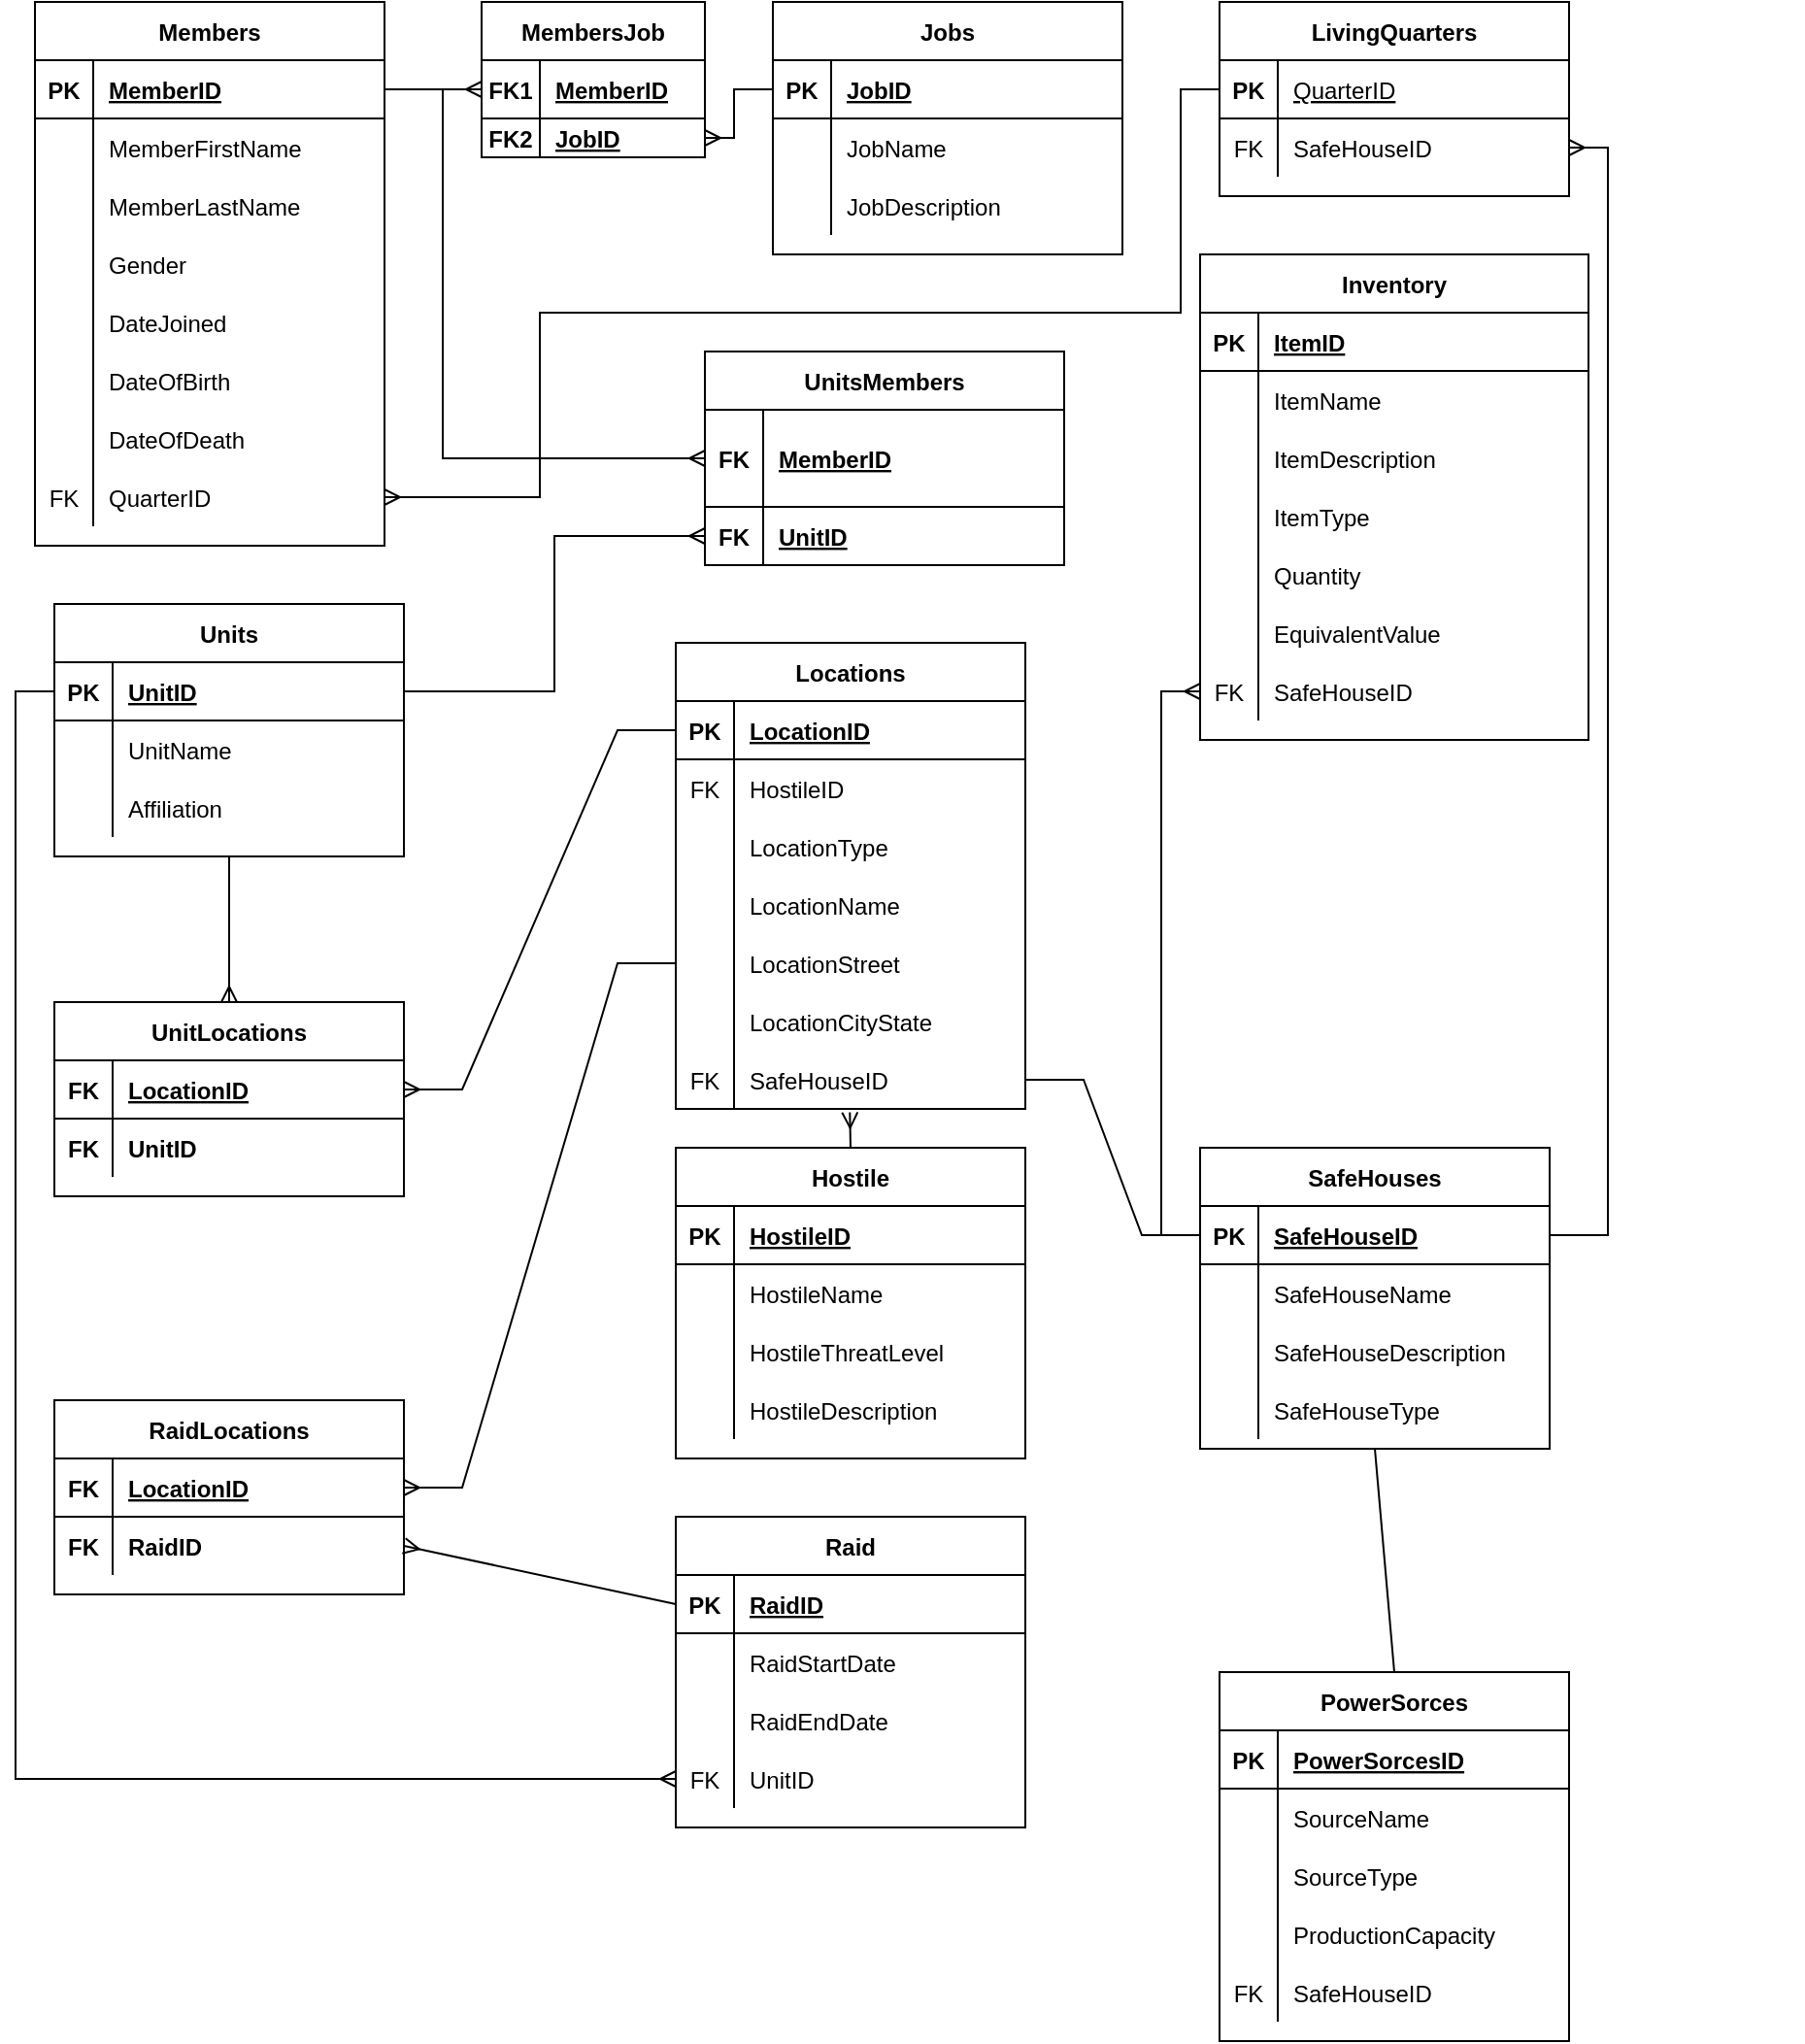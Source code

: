<mxfile version="16.0.0" type="device"><diagram id="sGzeN9eq1iAqkdP0Y8tc" name="Page-1"><mxGraphModel dx="1209" dy="716" grid="1" gridSize="10" guides="1" tooltips="1" connect="1" arrows="1" fold="1" page="1" pageScale="1" pageWidth="850" pageHeight="1100" math="0" shadow="0"><root><mxCell id="0"/><mxCell id="1" parent="0"/><mxCell id="gWBonMHqzaID2I5CXt48-1" value="Members" style="shape=table;startSize=30;container=1;collapsible=1;childLayout=tableLayout;fixedRows=1;rowLines=0;fontStyle=1;align=center;resizeLast=1;" parent="1" vertex="1"><mxGeometry x="20" y="20" width="180" height="280" as="geometry"/></mxCell><mxCell id="gWBonMHqzaID2I5CXt48-2" value="" style="shape=partialRectangle;collapsible=0;dropTarget=0;pointerEvents=0;fillColor=none;top=0;left=0;bottom=1;right=0;points=[[0,0.5],[1,0.5]];portConstraint=eastwest;" parent="gWBonMHqzaID2I5CXt48-1" vertex="1"><mxGeometry y="30" width="180" height="30" as="geometry"/></mxCell><mxCell id="gWBonMHqzaID2I5CXt48-3" value="PK" style="shape=partialRectangle;connectable=0;fillColor=none;top=0;left=0;bottom=0;right=0;fontStyle=1;overflow=hidden;" parent="gWBonMHqzaID2I5CXt48-2" vertex="1"><mxGeometry width="30" height="30" as="geometry"><mxRectangle width="30" height="30" as="alternateBounds"/></mxGeometry></mxCell><mxCell id="gWBonMHqzaID2I5CXt48-4" value="MemberID" style="shape=partialRectangle;connectable=0;fillColor=none;top=0;left=0;bottom=0;right=0;align=left;spacingLeft=6;fontStyle=5;overflow=hidden;" parent="gWBonMHqzaID2I5CXt48-2" vertex="1"><mxGeometry x="30" width="150" height="30" as="geometry"><mxRectangle width="150" height="30" as="alternateBounds"/></mxGeometry></mxCell><mxCell id="gWBonMHqzaID2I5CXt48-5" value="" style="shape=partialRectangle;collapsible=0;dropTarget=0;pointerEvents=0;fillColor=none;top=0;left=0;bottom=0;right=0;points=[[0,0.5],[1,0.5]];portConstraint=eastwest;" parent="gWBonMHqzaID2I5CXt48-1" vertex="1"><mxGeometry y="60" width="180" height="30" as="geometry"/></mxCell><mxCell id="gWBonMHqzaID2I5CXt48-6" value="" style="shape=partialRectangle;connectable=0;fillColor=none;top=0;left=0;bottom=0;right=0;editable=1;overflow=hidden;" parent="gWBonMHqzaID2I5CXt48-5" vertex="1"><mxGeometry width="30" height="30" as="geometry"><mxRectangle width="30" height="30" as="alternateBounds"/></mxGeometry></mxCell><mxCell id="gWBonMHqzaID2I5CXt48-7" value="MemberFirstName" style="shape=partialRectangle;connectable=0;fillColor=none;top=0;left=0;bottom=0;right=0;align=left;spacingLeft=6;overflow=hidden;" parent="gWBonMHqzaID2I5CXt48-5" vertex="1"><mxGeometry x="30" width="150" height="30" as="geometry"><mxRectangle width="150" height="30" as="alternateBounds"/></mxGeometry></mxCell><mxCell id="gWBonMHqzaID2I5CXt48-8" value="" style="shape=partialRectangle;collapsible=0;dropTarget=0;pointerEvents=0;fillColor=none;top=0;left=0;bottom=0;right=0;points=[[0,0.5],[1,0.5]];portConstraint=eastwest;" parent="gWBonMHqzaID2I5CXt48-1" vertex="1"><mxGeometry y="90" width="180" height="30" as="geometry"/></mxCell><mxCell id="gWBonMHqzaID2I5CXt48-9" value="" style="shape=partialRectangle;connectable=0;fillColor=none;top=0;left=0;bottom=0;right=0;editable=1;overflow=hidden;" parent="gWBonMHqzaID2I5CXt48-8" vertex="1"><mxGeometry width="30" height="30" as="geometry"><mxRectangle width="30" height="30" as="alternateBounds"/></mxGeometry></mxCell><mxCell id="gWBonMHqzaID2I5CXt48-10" value="MemberLastName" style="shape=partialRectangle;connectable=0;fillColor=none;top=0;left=0;bottom=0;right=0;align=left;spacingLeft=6;overflow=hidden;" parent="gWBonMHqzaID2I5CXt48-8" vertex="1"><mxGeometry x="30" width="150" height="30" as="geometry"><mxRectangle width="150" height="30" as="alternateBounds"/></mxGeometry></mxCell><mxCell id="gWBonMHqzaID2I5CXt48-11" value="" style="shape=partialRectangle;collapsible=0;dropTarget=0;pointerEvents=0;fillColor=none;top=0;left=0;bottom=0;right=0;points=[[0,0.5],[1,0.5]];portConstraint=eastwest;" parent="gWBonMHqzaID2I5CXt48-1" vertex="1"><mxGeometry y="120" width="180" height="30" as="geometry"/></mxCell><mxCell id="gWBonMHqzaID2I5CXt48-12" value="" style="shape=partialRectangle;connectable=0;fillColor=none;top=0;left=0;bottom=0;right=0;editable=1;overflow=hidden;" parent="gWBonMHqzaID2I5CXt48-11" vertex="1"><mxGeometry width="30" height="30" as="geometry"><mxRectangle width="30" height="30" as="alternateBounds"/></mxGeometry></mxCell><mxCell id="gWBonMHqzaID2I5CXt48-13" value="Gender" style="shape=partialRectangle;connectable=0;fillColor=none;top=0;left=0;bottom=0;right=0;align=left;spacingLeft=6;overflow=hidden;" parent="gWBonMHqzaID2I5CXt48-11" vertex="1"><mxGeometry x="30" width="150" height="30" as="geometry"><mxRectangle width="150" height="30" as="alternateBounds"/></mxGeometry></mxCell><mxCell id="CGRuyr7pEytKTQR2_WyI-4" value="" style="shape=partialRectangle;collapsible=0;dropTarget=0;pointerEvents=0;fillColor=none;top=0;left=0;bottom=0;right=0;points=[[0,0.5],[1,0.5]];portConstraint=eastwest;" parent="gWBonMHqzaID2I5CXt48-1" vertex="1"><mxGeometry y="150" width="180" height="30" as="geometry"/></mxCell><mxCell id="CGRuyr7pEytKTQR2_WyI-5" value="" style="shape=partialRectangle;connectable=0;fillColor=none;top=0;left=0;bottom=0;right=0;editable=1;overflow=hidden;" parent="CGRuyr7pEytKTQR2_WyI-4" vertex="1"><mxGeometry width="30" height="30" as="geometry"><mxRectangle width="30" height="30" as="alternateBounds"/></mxGeometry></mxCell><mxCell id="CGRuyr7pEytKTQR2_WyI-6" value="DateJoined" style="shape=partialRectangle;connectable=0;fillColor=none;top=0;left=0;bottom=0;right=0;align=left;spacingLeft=6;overflow=hidden;" parent="CGRuyr7pEytKTQR2_WyI-4" vertex="1"><mxGeometry x="30" width="150" height="30" as="geometry"><mxRectangle width="150" height="30" as="alternateBounds"/></mxGeometry></mxCell><mxCell id="CGRuyr7pEytKTQR2_WyI-7" value="" style="shape=partialRectangle;collapsible=0;dropTarget=0;pointerEvents=0;fillColor=none;top=0;left=0;bottom=0;right=0;points=[[0,0.5],[1,0.5]];portConstraint=eastwest;" parent="gWBonMHqzaID2I5CXt48-1" vertex="1"><mxGeometry y="180" width="180" height="30" as="geometry"/></mxCell><mxCell id="CGRuyr7pEytKTQR2_WyI-8" value="" style="shape=partialRectangle;connectable=0;fillColor=none;top=0;left=0;bottom=0;right=0;editable=1;overflow=hidden;" parent="CGRuyr7pEytKTQR2_WyI-7" vertex="1"><mxGeometry width="30" height="30" as="geometry"><mxRectangle width="30" height="30" as="alternateBounds"/></mxGeometry></mxCell><mxCell id="CGRuyr7pEytKTQR2_WyI-9" value="DateOfBirth" style="shape=partialRectangle;connectable=0;fillColor=none;top=0;left=0;bottom=0;right=0;align=left;spacingLeft=6;overflow=hidden;" parent="CGRuyr7pEytKTQR2_WyI-7" vertex="1"><mxGeometry x="30" width="150" height="30" as="geometry"><mxRectangle width="150" height="30" as="alternateBounds"/></mxGeometry></mxCell><mxCell id="CGRuyr7pEytKTQR2_WyI-10" value="" style="shape=partialRectangle;collapsible=0;dropTarget=0;pointerEvents=0;fillColor=none;top=0;left=0;bottom=0;right=0;points=[[0,0.5],[1,0.5]];portConstraint=eastwest;" parent="gWBonMHqzaID2I5CXt48-1" vertex="1"><mxGeometry y="210" width="180" height="30" as="geometry"/></mxCell><mxCell id="CGRuyr7pEytKTQR2_WyI-11" value="" style="shape=partialRectangle;connectable=0;fillColor=none;top=0;left=0;bottom=0;right=0;editable=1;overflow=hidden;" parent="CGRuyr7pEytKTQR2_WyI-10" vertex="1"><mxGeometry width="30" height="30" as="geometry"><mxRectangle width="30" height="30" as="alternateBounds"/></mxGeometry></mxCell><mxCell id="CGRuyr7pEytKTQR2_WyI-12" value="DateOfDeath" style="shape=partialRectangle;connectable=0;fillColor=none;top=0;left=0;bottom=0;right=0;align=left;spacingLeft=6;overflow=hidden;" parent="CGRuyr7pEytKTQR2_WyI-10" vertex="1"><mxGeometry x="30" width="150" height="30" as="geometry"><mxRectangle width="150" height="30" as="alternateBounds"/></mxGeometry></mxCell><mxCell id="gWBonMHqzaID2I5CXt48-14" value="" style="shape=partialRectangle;collapsible=0;dropTarget=0;pointerEvents=0;fillColor=none;top=0;left=0;bottom=0;right=0;points=[[0,0.5],[1,0.5]];portConstraint=eastwest;" parent="gWBonMHqzaID2I5CXt48-1" vertex="1"><mxGeometry y="240" width="180" height="30" as="geometry"/></mxCell><mxCell id="gWBonMHqzaID2I5CXt48-15" value="FK" style="shape=partialRectangle;connectable=0;fillColor=none;top=0;left=0;bottom=0;right=0;editable=1;overflow=hidden;" parent="gWBonMHqzaID2I5CXt48-14" vertex="1"><mxGeometry width="30" height="30" as="geometry"><mxRectangle width="30" height="30" as="alternateBounds"/></mxGeometry></mxCell><mxCell id="gWBonMHqzaID2I5CXt48-16" value="QuarterID" style="shape=partialRectangle;connectable=0;fillColor=none;top=0;left=0;bottom=0;right=0;align=left;spacingLeft=6;overflow=hidden;" parent="gWBonMHqzaID2I5CXt48-14" vertex="1"><mxGeometry x="30" width="150" height="30" as="geometry"><mxRectangle width="150" height="30" as="alternateBounds"/></mxGeometry></mxCell><mxCell id="gWBonMHqzaID2I5CXt48-17" value="Locations" style="shape=table;startSize=30;container=1;collapsible=1;childLayout=tableLayout;fixedRows=1;rowLines=0;fontStyle=1;align=center;resizeLast=1;" parent="1" vertex="1"><mxGeometry x="350" y="350" width="180" height="240" as="geometry"/></mxCell><mxCell id="gWBonMHqzaID2I5CXt48-18" value="" style="shape=partialRectangle;collapsible=0;dropTarget=0;pointerEvents=0;fillColor=none;top=0;left=0;bottom=1;right=0;points=[[0,0.5],[1,0.5]];portConstraint=eastwest;" parent="gWBonMHqzaID2I5CXt48-17" vertex="1"><mxGeometry y="30" width="180" height="30" as="geometry"/></mxCell><mxCell id="gWBonMHqzaID2I5CXt48-19" value="PK" style="shape=partialRectangle;connectable=0;fillColor=none;top=0;left=0;bottom=0;right=0;fontStyle=1;overflow=hidden;" parent="gWBonMHqzaID2I5CXt48-18" vertex="1"><mxGeometry width="30" height="30" as="geometry"><mxRectangle width="30" height="30" as="alternateBounds"/></mxGeometry></mxCell><mxCell id="gWBonMHqzaID2I5CXt48-20" value="LocationID" style="shape=partialRectangle;connectable=0;fillColor=none;top=0;left=0;bottom=0;right=0;align=left;spacingLeft=6;fontStyle=5;overflow=hidden;" parent="gWBonMHqzaID2I5CXt48-18" vertex="1"><mxGeometry x="30" width="150" height="30" as="geometry"><mxRectangle width="150" height="30" as="alternateBounds"/></mxGeometry></mxCell><mxCell id="gWBonMHqzaID2I5CXt48-24" value="" style="shape=partialRectangle;collapsible=0;dropTarget=0;pointerEvents=0;fillColor=none;top=0;left=0;bottom=0;right=0;points=[[0,0.5],[1,0.5]];portConstraint=eastwest;" parent="gWBonMHqzaID2I5CXt48-17" vertex="1"><mxGeometry y="60" width="180" height="30" as="geometry"/></mxCell><mxCell id="gWBonMHqzaID2I5CXt48-25" value="FK" style="shape=partialRectangle;connectable=0;fillColor=none;top=0;left=0;bottom=0;right=0;editable=1;overflow=hidden;" parent="gWBonMHqzaID2I5CXt48-24" vertex="1"><mxGeometry width="30" height="30" as="geometry"><mxRectangle width="30" height="30" as="alternateBounds"/></mxGeometry></mxCell><mxCell id="gWBonMHqzaID2I5CXt48-26" value="HostileID" style="shape=partialRectangle;connectable=0;fillColor=none;top=0;left=0;bottom=0;right=0;align=left;spacingLeft=6;overflow=hidden;" parent="gWBonMHqzaID2I5CXt48-24" vertex="1"><mxGeometry x="30" width="150" height="30" as="geometry"><mxRectangle width="150" height="30" as="alternateBounds"/></mxGeometry></mxCell><mxCell id="XbTgUw8sJGsTsnUneW3o-26" value="" style="shape=partialRectangle;collapsible=0;dropTarget=0;pointerEvents=0;fillColor=none;top=0;left=0;bottom=0;right=0;points=[[0,0.5],[1,0.5]];portConstraint=eastwest;" parent="gWBonMHqzaID2I5CXt48-17" vertex="1"><mxGeometry y="90" width="180" height="30" as="geometry"/></mxCell><mxCell id="XbTgUw8sJGsTsnUneW3o-27" value="" style="shape=partialRectangle;connectable=0;fillColor=none;top=0;left=0;bottom=0;right=0;editable=1;overflow=hidden;" parent="XbTgUw8sJGsTsnUneW3o-26" vertex="1"><mxGeometry width="30" height="30" as="geometry"><mxRectangle width="30" height="30" as="alternateBounds"/></mxGeometry></mxCell><mxCell id="XbTgUw8sJGsTsnUneW3o-28" value="LocationType" style="shape=partialRectangle;connectable=0;fillColor=none;top=0;left=0;bottom=0;right=0;align=left;spacingLeft=6;overflow=hidden;" parent="XbTgUw8sJGsTsnUneW3o-26" vertex="1"><mxGeometry x="30" width="150" height="30" as="geometry"><mxRectangle width="150" height="30" as="alternateBounds"/></mxGeometry></mxCell><mxCell id="YLpNmZshUjB6T5K7webT-32" value="" style="shape=partialRectangle;collapsible=0;dropTarget=0;pointerEvents=0;fillColor=none;top=0;left=0;bottom=0;right=0;points=[[0,0.5],[1,0.5]];portConstraint=eastwest;" parent="gWBonMHqzaID2I5CXt48-17" vertex="1"><mxGeometry y="120" width="180" height="30" as="geometry"/></mxCell><mxCell id="YLpNmZshUjB6T5K7webT-33" value="" style="shape=partialRectangle;connectable=0;fillColor=none;top=0;left=0;bottom=0;right=0;editable=1;overflow=hidden;" parent="YLpNmZshUjB6T5K7webT-32" vertex="1"><mxGeometry width="30" height="30" as="geometry"><mxRectangle width="30" height="30" as="alternateBounds"/></mxGeometry></mxCell><mxCell id="YLpNmZshUjB6T5K7webT-34" value="LocationName" style="shape=partialRectangle;connectable=0;fillColor=none;top=0;left=0;bottom=0;right=0;align=left;spacingLeft=6;overflow=hidden;" parent="YLpNmZshUjB6T5K7webT-32" vertex="1"><mxGeometry x="30" width="150" height="30" as="geometry"><mxRectangle width="150" height="30" as="alternateBounds"/></mxGeometry></mxCell><mxCell id="YLpNmZshUjB6T5K7webT-35" value="" style="shape=partialRectangle;collapsible=0;dropTarget=0;pointerEvents=0;fillColor=none;top=0;left=0;bottom=0;right=0;points=[[0,0.5],[1,0.5]];portConstraint=eastwest;" parent="gWBonMHqzaID2I5CXt48-17" vertex="1"><mxGeometry y="150" width="180" height="30" as="geometry"/></mxCell><mxCell id="YLpNmZshUjB6T5K7webT-36" value="" style="shape=partialRectangle;connectable=0;fillColor=none;top=0;left=0;bottom=0;right=0;editable=1;overflow=hidden;" parent="YLpNmZshUjB6T5K7webT-35" vertex="1"><mxGeometry width="30" height="30" as="geometry"><mxRectangle width="30" height="30" as="alternateBounds"/></mxGeometry></mxCell><mxCell id="YLpNmZshUjB6T5K7webT-37" value="LocationStreet" style="shape=partialRectangle;connectable=0;fillColor=none;top=0;left=0;bottom=0;right=0;align=left;spacingLeft=6;overflow=hidden;" parent="YLpNmZshUjB6T5K7webT-35" vertex="1"><mxGeometry x="30" width="150" height="30" as="geometry"><mxRectangle width="150" height="30" as="alternateBounds"/></mxGeometry></mxCell><mxCell id="ACr1kvV9-Q5KGM7RApQM-3" value="" style="shape=partialRectangle;collapsible=0;dropTarget=0;pointerEvents=0;fillColor=none;top=0;left=0;bottom=0;right=0;points=[[0,0.5],[1,0.5]];portConstraint=eastwest;" vertex="1" parent="gWBonMHqzaID2I5CXt48-17"><mxGeometry y="180" width="180" height="30" as="geometry"/></mxCell><mxCell id="ACr1kvV9-Q5KGM7RApQM-4" value="" style="shape=partialRectangle;connectable=0;fillColor=none;top=0;left=0;bottom=0;right=0;editable=1;overflow=hidden;" vertex="1" parent="ACr1kvV9-Q5KGM7RApQM-3"><mxGeometry width="30" height="30" as="geometry"><mxRectangle width="30" height="30" as="alternateBounds"/></mxGeometry></mxCell><mxCell id="ACr1kvV9-Q5KGM7RApQM-5" value="LocationCityState" style="shape=partialRectangle;connectable=0;fillColor=none;top=0;left=0;bottom=0;right=0;align=left;spacingLeft=6;overflow=hidden;" vertex="1" parent="ACr1kvV9-Q5KGM7RApQM-3"><mxGeometry x="30" width="150" height="30" as="geometry"><mxRectangle width="150" height="30" as="alternateBounds"/></mxGeometry></mxCell><mxCell id="Ro1CMoQlKPtJTHg7WYK8-26" value="" style="shape=partialRectangle;collapsible=0;dropTarget=0;pointerEvents=0;fillColor=none;top=0;left=0;bottom=0;right=0;points=[[0,0.5],[1,0.5]];portConstraint=eastwest;" parent="gWBonMHqzaID2I5CXt48-17" vertex="1"><mxGeometry y="210" width="180" height="30" as="geometry"/></mxCell><mxCell id="Ro1CMoQlKPtJTHg7WYK8-27" value="FK" style="shape=partialRectangle;connectable=0;fillColor=none;top=0;left=0;bottom=0;right=0;editable=1;overflow=hidden;" parent="Ro1CMoQlKPtJTHg7WYK8-26" vertex="1"><mxGeometry width="30" height="30" as="geometry"><mxRectangle width="30" height="30" as="alternateBounds"/></mxGeometry></mxCell><mxCell id="Ro1CMoQlKPtJTHg7WYK8-28" value="SafeHouseID" style="shape=partialRectangle;connectable=0;fillColor=none;top=0;left=0;bottom=0;right=0;align=left;spacingLeft=6;overflow=hidden;" parent="Ro1CMoQlKPtJTHg7WYK8-26" vertex="1"><mxGeometry x="30" width="150" height="30" as="geometry"><mxRectangle width="150" height="30" as="alternateBounds"/></mxGeometry></mxCell><mxCell id="gWBonMHqzaID2I5CXt48-30" value="Units" style="shape=table;startSize=30;container=1;collapsible=1;childLayout=tableLayout;fixedRows=1;rowLines=0;fontStyle=1;align=center;resizeLast=1;" parent="1" vertex="1"><mxGeometry x="30" y="330" width="180" height="130" as="geometry"/></mxCell><mxCell id="gWBonMHqzaID2I5CXt48-31" value="" style="shape=partialRectangle;collapsible=0;dropTarget=0;pointerEvents=0;fillColor=none;top=0;left=0;bottom=1;right=0;points=[[0,0.5],[1,0.5]];portConstraint=eastwest;" parent="gWBonMHqzaID2I5CXt48-30" vertex="1"><mxGeometry y="30" width="180" height="30" as="geometry"/></mxCell><mxCell id="gWBonMHqzaID2I5CXt48-32" value="PK" style="shape=partialRectangle;connectable=0;fillColor=none;top=0;left=0;bottom=0;right=0;fontStyle=1;overflow=hidden;" parent="gWBonMHqzaID2I5CXt48-31" vertex="1"><mxGeometry width="30" height="30" as="geometry"><mxRectangle width="30" height="30" as="alternateBounds"/></mxGeometry></mxCell><mxCell id="gWBonMHqzaID2I5CXt48-33" value="UnitID" style="shape=partialRectangle;connectable=0;fillColor=none;top=0;left=0;bottom=0;right=0;align=left;spacingLeft=6;fontStyle=5;overflow=hidden;" parent="gWBonMHqzaID2I5CXt48-31" vertex="1"><mxGeometry x="30" width="150" height="30" as="geometry"><mxRectangle width="150" height="30" as="alternateBounds"/></mxGeometry></mxCell><mxCell id="gWBonMHqzaID2I5CXt48-34" value="" style="shape=partialRectangle;collapsible=0;dropTarget=0;pointerEvents=0;fillColor=none;top=0;left=0;bottom=0;right=0;points=[[0,0.5],[1,0.5]];portConstraint=eastwest;" parent="gWBonMHqzaID2I5CXt48-30" vertex="1"><mxGeometry y="60" width="180" height="30" as="geometry"/></mxCell><mxCell id="gWBonMHqzaID2I5CXt48-35" value="" style="shape=partialRectangle;connectable=0;fillColor=none;top=0;left=0;bottom=0;right=0;editable=1;overflow=hidden;" parent="gWBonMHqzaID2I5CXt48-34" vertex="1"><mxGeometry width="30" height="30" as="geometry"><mxRectangle width="30" height="30" as="alternateBounds"/></mxGeometry></mxCell><mxCell id="gWBonMHqzaID2I5CXt48-36" value="UnitName" style="shape=partialRectangle;connectable=0;fillColor=none;top=0;left=0;bottom=0;right=0;align=left;spacingLeft=6;overflow=hidden;" parent="gWBonMHqzaID2I5CXt48-34" vertex="1"><mxGeometry x="30" width="150" height="30" as="geometry"><mxRectangle width="150" height="30" as="alternateBounds"/></mxGeometry></mxCell><mxCell id="Ro1CMoQlKPtJTHg7WYK8-30" value="" style="shape=partialRectangle;collapsible=0;dropTarget=0;pointerEvents=0;fillColor=none;top=0;left=0;bottom=0;right=0;points=[[0,0.5],[1,0.5]];portConstraint=eastwest;" parent="gWBonMHqzaID2I5CXt48-30" vertex="1"><mxGeometry y="90" width="180" height="30" as="geometry"/></mxCell><mxCell id="Ro1CMoQlKPtJTHg7WYK8-31" value="" style="shape=partialRectangle;connectable=0;fillColor=none;top=0;left=0;bottom=0;right=0;editable=1;overflow=hidden;" parent="Ro1CMoQlKPtJTHg7WYK8-30" vertex="1"><mxGeometry width="30" height="30" as="geometry"><mxRectangle width="30" height="30" as="alternateBounds"/></mxGeometry></mxCell><mxCell id="Ro1CMoQlKPtJTHg7WYK8-32" value="Affiliation" style="shape=partialRectangle;connectable=0;fillColor=none;top=0;left=0;bottom=0;right=0;align=left;spacingLeft=6;overflow=hidden;" parent="Ro1CMoQlKPtJTHg7WYK8-30" vertex="1"><mxGeometry x="30" width="150" height="30" as="geometry"><mxRectangle width="150" height="30" as="alternateBounds"/></mxGeometry></mxCell><mxCell id="gWBonMHqzaID2I5CXt48-43" value="Inventory" style="shape=table;startSize=30;container=1;collapsible=1;childLayout=tableLayout;fixedRows=1;rowLines=0;fontStyle=1;align=center;resizeLast=1;" parent="1" vertex="1"><mxGeometry x="620" y="150" width="200" height="250" as="geometry"/></mxCell><mxCell id="gWBonMHqzaID2I5CXt48-44" value="" style="shape=partialRectangle;collapsible=0;dropTarget=0;pointerEvents=0;fillColor=none;top=0;left=0;bottom=1;right=0;points=[[0,0.5],[1,0.5]];portConstraint=eastwest;" parent="gWBonMHqzaID2I5CXt48-43" vertex="1"><mxGeometry y="30" width="200" height="30" as="geometry"/></mxCell><mxCell id="gWBonMHqzaID2I5CXt48-45" value="PK" style="shape=partialRectangle;connectable=0;fillColor=none;top=0;left=0;bottom=0;right=0;fontStyle=1;overflow=hidden;" parent="gWBonMHqzaID2I5CXt48-44" vertex="1"><mxGeometry width="30" height="30" as="geometry"><mxRectangle width="30" height="30" as="alternateBounds"/></mxGeometry></mxCell><mxCell id="gWBonMHqzaID2I5CXt48-46" value="ItemID" style="shape=partialRectangle;connectable=0;fillColor=none;top=0;left=0;bottom=0;right=0;align=left;spacingLeft=6;fontStyle=5;overflow=hidden;" parent="gWBonMHqzaID2I5CXt48-44" vertex="1"><mxGeometry x="30" width="170" height="30" as="geometry"><mxRectangle width="170" height="30" as="alternateBounds"/></mxGeometry></mxCell><mxCell id="gWBonMHqzaID2I5CXt48-47" value="" style="shape=partialRectangle;collapsible=0;dropTarget=0;pointerEvents=0;fillColor=none;top=0;left=0;bottom=0;right=0;points=[[0,0.5],[1,0.5]];portConstraint=eastwest;" parent="gWBonMHqzaID2I5CXt48-43" vertex="1"><mxGeometry y="60" width="200" height="30" as="geometry"/></mxCell><mxCell id="gWBonMHqzaID2I5CXt48-48" value="" style="shape=partialRectangle;connectable=0;fillColor=none;top=0;left=0;bottom=0;right=0;editable=1;overflow=hidden;" parent="gWBonMHqzaID2I5CXt48-47" vertex="1"><mxGeometry width="30" height="30" as="geometry"><mxRectangle width="30" height="30" as="alternateBounds"/></mxGeometry></mxCell><mxCell id="gWBonMHqzaID2I5CXt48-49" value="ItemName" style="shape=partialRectangle;connectable=0;fillColor=none;top=0;left=0;bottom=0;right=0;align=left;spacingLeft=6;overflow=hidden;" parent="gWBonMHqzaID2I5CXt48-47" vertex="1"><mxGeometry x="30" width="170" height="30" as="geometry"><mxRectangle width="170" height="30" as="alternateBounds"/></mxGeometry></mxCell><mxCell id="Ro1CMoQlKPtJTHg7WYK8-20" value="" style="shape=partialRectangle;collapsible=0;dropTarget=0;pointerEvents=0;fillColor=none;top=0;left=0;bottom=0;right=0;points=[[0,0.5],[1,0.5]];portConstraint=eastwest;" parent="gWBonMHqzaID2I5CXt48-43" vertex="1"><mxGeometry y="90" width="200" height="30" as="geometry"/></mxCell><mxCell id="Ro1CMoQlKPtJTHg7WYK8-21" value="" style="shape=partialRectangle;connectable=0;fillColor=none;top=0;left=0;bottom=0;right=0;editable=1;overflow=hidden;" parent="Ro1CMoQlKPtJTHg7WYK8-20" vertex="1"><mxGeometry width="30" height="30" as="geometry"><mxRectangle width="30" height="30" as="alternateBounds"/></mxGeometry></mxCell><mxCell id="Ro1CMoQlKPtJTHg7WYK8-22" value="ItemDescription" style="shape=partialRectangle;connectable=0;fillColor=none;top=0;left=0;bottom=0;right=0;align=left;spacingLeft=6;overflow=hidden;" parent="Ro1CMoQlKPtJTHg7WYK8-20" vertex="1"><mxGeometry x="30" width="170" height="30" as="geometry"><mxRectangle width="170" height="30" as="alternateBounds"/></mxGeometry></mxCell><mxCell id="Ro1CMoQlKPtJTHg7WYK8-23" value="" style="shape=partialRectangle;collapsible=0;dropTarget=0;pointerEvents=0;fillColor=none;top=0;left=0;bottom=0;right=0;points=[[0,0.5],[1,0.5]];portConstraint=eastwest;" parent="gWBonMHqzaID2I5CXt48-43" vertex="1"><mxGeometry y="120" width="200" height="30" as="geometry"/></mxCell><mxCell id="Ro1CMoQlKPtJTHg7WYK8-24" value="" style="shape=partialRectangle;connectable=0;fillColor=none;top=0;left=0;bottom=0;right=0;editable=1;overflow=hidden;" parent="Ro1CMoQlKPtJTHg7WYK8-23" vertex="1"><mxGeometry width="30" height="30" as="geometry"><mxRectangle width="30" height="30" as="alternateBounds"/></mxGeometry></mxCell><mxCell id="Ro1CMoQlKPtJTHg7WYK8-25" value="ItemType" style="shape=partialRectangle;connectable=0;fillColor=none;top=0;left=0;bottom=0;right=0;align=left;spacingLeft=6;overflow=hidden;" parent="Ro1CMoQlKPtJTHg7WYK8-23" vertex="1"><mxGeometry x="30" width="170" height="30" as="geometry"><mxRectangle width="170" height="30" as="alternateBounds"/></mxGeometry></mxCell><mxCell id="gWBonMHqzaID2I5CXt48-50" value="" style="shape=partialRectangle;collapsible=0;dropTarget=0;pointerEvents=0;fillColor=none;top=0;left=0;bottom=0;right=0;points=[[0,0.5],[1,0.5]];portConstraint=eastwest;" parent="gWBonMHqzaID2I5CXt48-43" vertex="1"><mxGeometry y="150" width="200" height="30" as="geometry"/></mxCell><mxCell id="gWBonMHqzaID2I5CXt48-51" value="" style="shape=partialRectangle;connectable=0;fillColor=none;top=0;left=0;bottom=0;right=0;editable=1;overflow=hidden;" parent="gWBonMHqzaID2I5CXt48-50" vertex="1"><mxGeometry width="30" height="30" as="geometry"><mxRectangle width="30" height="30" as="alternateBounds"/></mxGeometry></mxCell><mxCell id="gWBonMHqzaID2I5CXt48-52" value="Quantity" style="shape=partialRectangle;connectable=0;fillColor=none;top=0;left=0;bottom=0;right=0;align=left;spacingLeft=6;overflow=hidden;" parent="gWBonMHqzaID2I5CXt48-50" vertex="1"><mxGeometry x="30" width="170" height="30" as="geometry"><mxRectangle width="170" height="30" as="alternateBounds"/></mxGeometry></mxCell><mxCell id="CGRuyr7pEytKTQR2_WyI-1" value="" style="shape=partialRectangle;collapsible=0;dropTarget=0;pointerEvents=0;fillColor=none;top=0;left=0;bottom=0;right=0;points=[[0,0.5],[1,0.5]];portConstraint=eastwest;" parent="gWBonMHqzaID2I5CXt48-43" vertex="1"><mxGeometry y="180" width="200" height="30" as="geometry"/></mxCell><mxCell id="CGRuyr7pEytKTQR2_WyI-2" value="" style="shape=partialRectangle;connectable=0;fillColor=none;top=0;left=0;bottom=0;right=0;editable=1;overflow=hidden;" parent="CGRuyr7pEytKTQR2_WyI-1" vertex="1"><mxGeometry width="30" height="30" as="geometry"><mxRectangle width="30" height="30" as="alternateBounds"/></mxGeometry></mxCell><mxCell id="CGRuyr7pEytKTQR2_WyI-3" value="EquivalentValue" style="shape=partialRectangle;connectable=0;fillColor=none;top=0;left=0;bottom=0;right=0;align=left;spacingLeft=6;overflow=hidden;" parent="CGRuyr7pEytKTQR2_WyI-1" vertex="1"><mxGeometry x="30" width="170" height="30" as="geometry"><mxRectangle width="170" height="30" as="alternateBounds"/></mxGeometry></mxCell><mxCell id="gWBonMHqzaID2I5CXt48-180" value="" style="shape=partialRectangle;collapsible=0;dropTarget=0;pointerEvents=0;fillColor=none;top=0;left=0;bottom=0;right=0;points=[[0,0.5],[1,0.5]];portConstraint=eastwest;" parent="gWBonMHqzaID2I5CXt48-43" vertex="1"><mxGeometry y="210" width="200" height="30" as="geometry"/></mxCell><mxCell id="gWBonMHqzaID2I5CXt48-181" value="FK" style="shape=partialRectangle;connectable=0;fillColor=none;top=0;left=0;bottom=0;right=0;editable=1;overflow=hidden;" parent="gWBonMHqzaID2I5CXt48-180" vertex="1"><mxGeometry width="30" height="30" as="geometry"><mxRectangle width="30" height="30" as="alternateBounds"/></mxGeometry></mxCell><mxCell id="gWBonMHqzaID2I5CXt48-182" value="SafeHouseID" style="shape=partialRectangle;connectable=0;fillColor=none;top=0;left=0;bottom=0;right=0;align=left;spacingLeft=6;overflow=hidden;" parent="gWBonMHqzaID2I5CXt48-180" vertex="1"><mxGeometry x="30" width="170" height="30" as="geometry"><mxRectangle width="170" height="30" as="alternateBounds"/></mxGeometry></mxCell><mxCell id="gWBonMHqzaID2I5CXt48-66" value="Hostile" style="shape=table;startSize=30;container=1;collapsible=1;childLayout=tableLayout;fixedRows=1;rowLines=0;fontStyle=1;align=center;resizeLast=1;" parent="1" vertex="1"><mxGeometry x="350" y="610" width="180" height="160" as="geometry"/></mxCell><mxCell id="gWBonMHqzaID2I5CXt48-67" value="" style="shape=partialRectangle;collapsible=0;dropTarget=0;pointerEvents=0;fillColor=none;top=0;left=0;bottom=1;right=0;points=[[0,0.5],[1,0.5]];portConstraint=eastwest;" parent="gWBonMHqzaID2I5CXt48-66" vertex="1"><mxGeometry y="30" width="180" height="30" as="geometry"/></mxCell><mxCell id="gWBonMHqzaID2I5CXt48-68" value="PK" style="shape=partialRectangle;connectable=0;fillColor=none;top=0;left=0;bottom=0;right=0;fontStyle=1;overflow=hidden;" parent="gWBonMHqzaID2I5CXt48-67" vertex="1"><mxGeometry width="30" height="30" as="geometry"><mxRectangle width="30" height="30" as="alternateBounds"/></mxGeometry></mxCell><mxCell id="gWBonMHqzaID2I5CXt48-69" value="HostileID" style="shape=partialRectangle;connectable=0;fillColor=none;top=0;left=0;bottom=0;right=0;align=left;spacingLeft=6;fontStyle=5;overflow=hidden;" parent="gWBonMHqzaID2I5CXt48-67" vertex="1"><mxGeometry x="30" width="150" height="30" as="geometry"><mxRectangle width="150" height="30" as="alternateBounds"/></mxGeometry></mxCell><mxCell id="gWBonMHqzaID2I5CXt48-70" value="" style="shape=partialRectangle;collapsible=0;dropTarget=0;pointerEvents=0;fillColor=none;top=0;left=0;bottom=0;right=0;points=[[0,0.5],[1,0.5]];portConstraint=eastwest;" parent="gWBonMHqzaID2I5CXt48-66" vertex="1"><mxGeometry y="60" width="180" height="30" as="geometry"/></mxCell><mxCell id="gWBonMHqzaID2I5CXt48-71" value="" style="shape=partialRectangle;connectable=0;fillColor=none;top=0;left=0;bottom=0;right=0;editable=1;overflow=hidden;" parent="gWBonMHqzaID2I5CXt48-70" vertex="1"><mxGeometry width="30" height="30" as="geometry"><mxRectangle width="30" height="30" as="alternateBounds"/></mxGeometry></mxCell><mxCell id="gWBonMHqzaID2I5CXt48-72" value="HostileName" style="shape=partialRectangle;connectable=0;fillColor=none;top=0;left=0;bottom=0;right=0;align=left;spacingLeft=6;overflow=hidden;" parent="gWBonMHqzaID2I5CXt48-70" vertex="1"><mxGeometry x="30" width="150" height="30" as="geometry"><mxRectangle width="150" height="30" as="alternateBounds"/></mxGeometry></mxCell><mxCell id="gWBonMHqzaID2I5CXt48-73" value="" style="shape=partialRectangle;collapsible=0;dropTarget=0;pointerEvents=0;fillColor=none;top=0;left=0;bottom=0;right=0;points=[[0,0.5],[1,0.5]];portConstraint=eastwest;" parent="gWBonMHqzaID2I5CXt48-66" vertex="1"><mxGeometry y="90" width="180" height="30" as="geometry"/></mxCell><mxCell id="gWBonMHqzaID2I5CXt48-74" value="" style="shape=partialRectangle;connectable=0;fillColor=none;top=0;left=0;bottom=0;right=0;editable=1;overflow=hidden;" parent="gWBonMHqzaID2I5CXt48-73" vertex="1"><mxGeometry width="30" height="30" as="geometry"><mxRectangle width="30" height="30" as="alternateBounds"/></mxGeometry></mxCell><mxCell id="gWBonMHqzaID2I5CXt48-75" value="HostileThreatLevel" style="shape=partialRectangle;connectable=0;fillColor=none;top=0;left=0;bottom=0;right=0;align=left;spacingLeft=6;overflow=hidden;" parent="gWBonMHqzaID2I5CXt48-73" vertex="1"><mxGeometry x="30" width="150" height="30" as="geometry"><mxRectangle width="150" height="30" as="alternateBounds"/></mxGeometry></mxCell><mxCell id="gWBonMHqzaID2I5CXt48-76" value="" style="shape=partialRectangle;collapsible=0;dropTarget=0;pointerEvents=0;fillColor=none;top=0;left=0;bottom=0;right=0;points=[[0,0.5],[1,0.5]];portConstraint=eastwest;" parent="gWBonMHqzaID2I5CXt48-66" vertex="1"><mxGeometry y="120" width="180" height="30" as="geometry"/></mxCell><mxCell id="gWBonMHqzaID2I5CXt48-77" value="" style="shape=partialRectangle;connectable=0;fillColor=none;top=0;left=0;bottom=0;right=0;editable=1;overflow=hidden;" parent="gWBonMHqzaID2I5CXt48-76" vertex="1"><mxGeometry width="30" height="30" as="geometry"><mxRectangle width="30" height="30" as="alternateBounds"/></mxGeometry></mxCell><mxCell id="gWBonMHqzaID2I5CXt48-78" value="HostileDescription" style="shape=partialRectangle;connectable=0;fillColor=none;top=0;left=0;bottom=0;right=0;align=left;spacingLeft=6;overflow=hidden;" parent="gWBonMHqzaID2I5CXt48-76" vertex="1"><mxGeometry x="30" width="150" height="30" as="geometry"><mxRectangle width="150" height="30" as="alternateBounds"/></mxGeometry></mxCell><mxCell id="gWBonMHqzaID2I5CXt48-79" value="SafeHouses" style="shape=table;startSize=30;container=1;collapsible=1;childLayout=tableLayout;fixedRows=1;rowLines=0;fontStyle=1;align=center;resizeLast=1;" parent="1" vertex="1"><mxGeometry x="620" y="610" width="180" height="155" as="geometry"/></mxCell><mxCell id="gWBonMHqzaID2I5CXt48-80" value="" style="shape=partialRectangle;collapsible=0;dropTarget=0;pointerEvents=0;fillColor=none;top=0;left=0;bottom=1;right=0;points=[[0,0.5],[1,0.5]];portConstraint=eastwest;" parent="gWBonMHqzaID2I5CXt48-79" vertex="1"><mxGeometry y="30" width="180" height="30" as="geometry"/></mxCell><mxCell id="gWBonMHqzaID2I5CXt48-81" value="PK" style="shape=partialRectangle;connectable=0;fillColor=none;top=0;left=0;bottom=0;right=0;fontStyle=1;overflow=hidden;" parent="gWBonMHqzaID2I5CXt48-80" vertex="1"><mxGeometry width="30" height="30" as="geometry"><mxRectangle width="30" height="30" as="alternateBounds"/></mxGeometry></mxCell><mxCell id="gWBonMHqzaID2I5CXt48-82" value="SafeHouseID" style="shape=partialRectangle;connectable=0;fillColor=none;top=0;left=0;bottom=0;right=0;align=left;spacingLeft=6;fontStyle=5;overflow=hidden;" parent="gWBonMHqzaID2I5CXt48-80" vertex="1"><mxGeometry x="30" width="150" height="30" as="geometry"><mxRectangle width="150" height="30" as="alternateBounds"/></mxGeometry></mxCell><mxCell id="gWBonMHqzaID2I5CXt48-83" value="" style="shape=partialRectangle;collapsible=0;dropTarget=0;pointerEvents=0;fillColor=none;top=0;left=0;bottom=0;right=0;points=[[0,0.5],[1,0.5]];portConstraint=eastwest;" parent="gWBonMHqzaID2I5CXt48-79" vertex="1"><mxGeometry y="60" width="180" height="30" as="geometry"/></mxCell><mxCell id="gWBonMHqzaID2I5CXt48-84" value="" style="shape=partialRectangle;connectable=0;fillColor=none;top=0;left=0;bottom=0;right=0;editable=1;overflow=hidden;" parent="gWBonMHqzaID2I5CXt48-83" vertex="1"><mxGeometry width="30" height="30" as="geometry"><mxRectangle width="30" height="30" as="alternateBounds"/></mxGeometry></mxCell><mxCell id="gWBonMHqzaID2I5CXt48-85" value="SafeHouseName" style="shape=partialRectangle;connectable=0;fillColor=none;top=0;left=0;bottom=0;right=0;align=left;spacingLeft=6;overflow=hidden;" parent="gWBonMHqzaID2I5CXt48-83" vertex="1"><mxGeometry x="30" width="150" height="30" as="geometry"><mxRectangle width="150" height="30" as="alternateBounds"/></mxGeometry></mxCell><mxCell id="Ro1CMoQlKPtJTHg7WYK8-17" value="" style="shape=partialRectangle;collapsible=0;dropTarget=0;pointerEvents=0;fillColor=none;top=0;left=0;bottom=0;right=0;points=[[0,0.5],[1,0.5]];portConstraint=eastwest;" parent="gWBonMHqzaID2I5CXt48-79" vertex="1"><mxGeometry y="90" width="180" height="30" as="geometry"/></mxCell><mxCell id="Ro1CMoQlKPtJTHg7WYK8-18" value="" style="shape=partialRectangle;connectable=0;fillColor=none;top=0;left=0;bottom=0;right=0;editable=1;overflow=hidden;" parent="Ro1CMoQlKPtJTHg7WYK8-17" vertex="1"><mxGeometry width="30" height="30" as="geometry"><mxRectangle width="30" height="30" as="alternateBounds"/></mxGeometry></mxCell><mxCell id="Ro1CMoQlKPtJTHg7WYK8-19" value="SafeHouseDescription" style="shape=partialRectangle;connectable=0;fillColor=none;top=0;left=0;bottom=0;right=0;align=left;spacingLeft=6;overflow=hidden;" parent="Ro1CMoQlKPtJTHg7WYK8-17" vertex="1"><mxGeometry x="30" width="150" height="30" as="geometry"><mxRectangle width="150" height="30" as="alternateBounds"/></mxGeometry></mxCell><mxCell id="YLpNmZshUjB6T5K7webT-40" value="" style="shape=partialRectangle;collapsible=0;dropTarget=0;pointerEvents=0;fillColor=none;top=0;left=0;bottom=0;right=0;points=[[0,0.5],[1,0.5]];portConstraint=eastwest;" parent="gWBonMHqzaID2I5CXt48-79" vertex="1"><mxGeometry y="120" width="180" height="30" as="geometry"/></mxCell><mxCell id="YLpNmZshUjB6T5K7webT-41" value="" style="shape=partialRectangle;connectable=0;fillColor=none;top=0;left=0;bottom=0;right=0;editable=1;overflow=hidden;" parent="YLpNmZshUjB6T5K7webT-40" vertex="1"><mxGeometry width="30" height="30" as="geometry"><mxRectangle width="30" height="30" as="alternateBounds"/></mxGeometry></mxCell><mxCell id="YLpNmZshUjB6T5K7webT-42" value="SafeHouseType" style="shape=partialRectangle;connectable=0;fillColor=none;top=0;left=0;bottom=0;right=0;align=left;spacingLeft=6;overflow=hidden;" parent="YLpNmZshUjB6T5K7webT-40" vertex="1"><mxGeometry x="30" width="150" height="30" as="geometry"><mxRectangle width="150" height="30" as="alternateBounds"/></mxGeometry></mxCell><mxCell id="gWBonMHqzaID2I5CXt48-92" value="PowerSorces" style="shape=table;startSize=30;container=1;collapsible=1;childLayout=tableLayout;fixedRows=1;rowLines=0;fontStyle=1;align=center;resizeLast=1;" parent="1" vertex="1"><mxGeometry x="630" y="880" width="180" height="190" as="geometry"/></mxCell><mxCell id="gWBonMHqzaID2I5CXt48-93" value="" style="shape=partialRectangle;collapsible=0;dropTarget=0;pointerEvents=0;fillColor=none;top=0;left=0;bottom=1;right=0;points=[[0,0.5],[1,0.5]];portConstraint=eastwest;" parent="gWBonMHqzaID2I5CXt48-92" vertex="1"><mxGeometry y="30" width="180" height="30" as="geometry"/></mxCell><mxCell id="gWBonMHqzaID2I5CXt48-94" value="PK" style="shape=partialRectangle;connectable=0;fillColor=none;top=0;left=0;bottom=0;right=0;fontStyle=1;overflow=hidden;" parent="gWBonMHqzaID2I5CXt48-93" vertex="1"><mxGeometry width="30" height="30" as="geometry"><mxRectangle width="30" height="30" as="alternateBounds"/></mxGeometry></mxCell><mxCell id="gWBonMHqzaID2I5CXt48-95" value="PowerSorcesID" style="shape=partialRectangle;connectable=0;fillColor=none;top=0;left=0;bottom=0;right=0;align=left;spacingLeft=6;fontStyle=5;overflow=hidden;" parent="gWBonMHqzaID2I5CXt48-93" vertex="1"><mxGeometry x="30" width="150" height="30" as="geometry"><mxRectangle width="150" height="30" as="alternateBounds"/></mxGeometry></mxCell><mxCell id="gWBonMHqzaID2I5CXt48-96" value="" style="shape=partialRectangle;collapsible=0;dropTarget=0;pointerEvents=0;fillColor=none;top=0;left=0;bottom=0;right=0;points=[[0,0.5],[1,0.5]];portConstraint=eastwest;" parent="gWBonMHqzaID2I5CXt48-92" vertex="1"><mxGeometry y="60" width="180" height="30" as="geometry"/></mxCell><mxCell id="gWBonMHqzaID2I5CXt48-97" value="" style="shape=partialRectangle;connectable=0;fillColor=none;top=0;left=0;bottom=0;right=0;editable=1;overflow=hidden;" parent="gWBonMHqzaID2I5CXt48-96" vertex="1"><mxGeometry width="30" height="30" as="geometry"><mxRectangle width="30" height="30" as="alternateBounds"/></mxGeometry></mxCell><mxCell id="gWBonMHqzaID2I5CXt48-98" value="SourceName" style="shape=partialRectangle;connectable=0;fillColor=none;top=0;left=0;bottom=0;right=0;align=left;spacingLeft=6;overflow=hidden;" parent="gWBonMHqzaID2I5CXt48-96" vertex="1"><mxGeometry x="30" width="150" height="30" as="geometry"><mxRectangle width="150" height="30" as="alternateBounds"/></mxGeometry></mxCell><mxCell id="gWBonMHqzaID2I5CXt48-99" value="" style="shape=partialRectangle;collapsible=0;dropTarget=0;pointerEvents=0;fillColor=none;top=0;left=0;bottom=0;right=0;points=[[0,0.5],[1,0.5]];portConstraint=eastwest;" parent="gWBonMHqzaID2I5CXt48-92" vertex="1"><mxGeometry y="90" width="180" height="30" as="geometry"/></mxCell><mxCell id="gWBonMHqzaID2I5CXt48-100" value="" style="shape=partialRectangle;connectable=0;fillColor=none;top=0;left=0;bottom=0;right=0;editable=1;overflow=hidden;" parent="gWBonMHqzaID2I5CXt48-99" vertex="1"><mxGeometry width="30" height="30" as="geometry"><mxRectangle width="30" height="30" as="alternateBounds"/></mxGeometry></mxCell><mxCell id="gWBonMHqzaID2I5CXt48-101" value="SourceType" style="shape=partialRectangle;connectable=0;fillColor=none;top=0;left=0;bottom=0;right=0;align=left;spacingLeft=6;overflow=hidden;" parent="gWBonMHqzaID2I5CXt48-99" vertex="1"><mxGeometry x="30" width="150" height="30" as="geometry"><mxRectangle width="150" height="30" as="alternateBounds"/></mxGeometry></mxCell><mxCell id="gWBonMHqzaID2I5CXt48-102" value="" style="shape=partialRectangle;collapsible=0;dropTarget=0;pointerEvents=0;fillColor=none;top=0;left=0;bottom=0;right=0;points=[[0,0.5],[1,0.5]];portConstraint=eastwest;" parent="gWBonMHqzaID2I5CXt48-92" vertex="1"><mxGeometry y="120" width="180" height="30" as="geometry"/></mxCell><mxCell id="gWBonMHqzaID2I5CXt48-103" value="" style="shape=partialRectangle;connectable=0;fillColor=none;top=0;left=0;bottom=0;right=0;editable=1;overflow=hidden;" parent="gWBonMHqzaID2I5CXt48-102" vertex="1"><mxGeometry width="30" height="30" as="geometry"><mxRectangle width="30" height="30" as="alternateBounds"/></mxGeometry></mxCell><mxCell id="gWBonMHqzaID2I5CXt48-104" value="ProductionCapacity" style="shape=partialRectangle;connectable=0;fillColor=none;top=0;left=0;bottom=0;right=0;align=left;spacingLeft=6;overflow=hidden;" parent="gWBonMHqzaID2I5CXt48-102" vertex="1"><mxGeometry x="30" width="150" height="30" as="geometry"><mxRectangle width="150" height="30" as="alternateBounds"/></mxGeometry></mxCell><mxCell id="CGRuyr7pEytKTQR2_WyI-16" value="" style="shape=partialRectangle;collapsible=0;dropTarget=0;pointerEvents=0;fillColor=none;top=0;left=0;bottom=0;right=0;points=[[0,0.5],[1,0.5]];portConstraint=eastwest;" parent="gWBonMHqzaID2I5CXt48-92" vertex="1"><mxGeometry y="150" width="180" height="30" as="geometry"/></mxCell><mxCell id="CGRuyr7pEytKTQR2_WyI-17" value="FK" style="shape=partialRectangle;connectable=0;fillColor=none;top=0;left=0;bottom=0;right=0;editable=1;overflow=hidden;" parent="CGRuyr7pEytKTQR2_WyI-16" vertex="1"><mxGeometry width="30" height="30" as="geometry"><mxRectangle width="30" height="30" as="alternateBounds"/></mxGeometry></mxCell><mxCell id="CGRuyr7pEytKTQR2_WyI-18" value="SafeHouseID" style="shape=partialRectangle;connectable=0;fillColor=none;top=0;left=0;bottom=0;right=0;align=left;spacingLeft=6;overflow=hidden;" parent="CGRuyr7pEytKTQR2_WyI-16" vertex="1"><mxGeometry x="30" width="150" height="30" as="geometry"><mxRectangle width="150" height="30" as="alternateBounds"/></mxGeometry></mxCell><mxCell id="gWBonMHqzaID2I5CXt48-119" value="" style="shape=partialRectangle;connectable=0;fillColor=none;top=0;left=0;bottom=0;right=0;editable=1;overflow=hidden;" parent="1" vertex="1"><mxGeometry x="900" y="80" width="30" height="30" as="geometry"><mxRectangle width="30" height="30" as="alternateBounds"/></mxGeometry></mxCell><mxCell id="gWBonMHqzaID2I5CXt48-120" value="" style="shape=partialRectangle;connectable=0;fillColor=none;top=0;left=0;bottom=0;right=0;editable=1;overflow=hidden;" parent="1" vertex="1"><mxGeometry x="900" y="110" width="30" height="30" as="geometry"><mxRectangle width="30" height="30" as="alternateBounds"/></mxGeometry></mxCell><mxCell id="gWBonMHqzaID2I5CXt48-128" style="edgeStyle=orthogonalEdgeStyle;rounded=0;orthogonalLoop=1;jettySize=auto;html=1;exitX=1;exitY=0.5;exitDx=0;exitDy=0;entryX=0;entryY=0.5;entryDx=0;entryDy=0;endArrow=ERmany;endFill=0;" parent="1" source="gWBonMHqzaID2I5CXt48-2" target="Ro1CMoQlKPtJTHg7WYK8-47" edge="1"><mxGeometry relative="1" as="geometry"><mxPoint x="252.5" y="65" as="targetPoint"/></mxGeometry></mxCell><mxCell id="gWBonMHqzaID2I5CXt48-129" style="edgeStyle=orthogonalEdgeStyle;rounded=0;orthogonalLoop=1;jettySize=auto;html=1;exitX=0;exitY=0.5;exitDx=0;exitDy=0;entryX=1;entryY=0.5;entryDx=0;entryDy=0;endArrow=ERmany;endFill=0;" parent="1" source="gWBonMHqzaID2I5CXt48-147" target="Ro1CMoQlKPtJTHg7WYK8-59" edge="1"><mxGeometry relative="1" as="geometry"><mxPoint x="900" y="65" as="sourcePoint"/><mxPoint x="432.5" y="105" as="targetPoint"/></mxGeometry></mxCell><mxCell id="gWBonMHqzaID2I5CXt48-135" value="UnitsMembers" style="shape=table;startSize=30;container=1;collapsible=1;childLayout=tableLayout;fixedRows=1;rowLines=0;fontStyle=1;align=center;resizeLast=1;" parent="1" vertex="1"><mxGeometry x="365" y="200" width="185" height="110" as="geometry"/></mxCell><mxCell id="gWBonMHqzaID2I5CXt48-139" value="" style="shape=partialRectangle;collapsible=0;dropTarget=0;pointerEvents=0;fillColor=none;top=0;left=0;bottom=1;right=0;points=[[0,0.5],[1,0.5]];portConstraint=eastwest;" parent="gWBonMHqzaID2I5CXt48-135" vertex="1"><mxGeometry y="30" width="185" height="50" as="geometry"/></mxCell><mxCell id="gWBonMHqzaID2I5CXt48-140" value="FK" style="shape=partialRectangle;connectable=0;fillColor=none;top=0;left=0;bottom=0;right=0;fontStyle=1;overflow=hidden;" parent="gWBonMHqzaID2I5CXt48-139" vertex="1"><mxGeometry width="30" height="50" as="geometry"><mxRectangle width="30" height="50" as="alternateBounds"/></mxGeometry></mxCell><mxCell id="gWBonMHqzaID2I5CXt48-141" value="MemberID" style="shape=partialRectangle;connectable=0;fillColor=none;top=0;left=0;bottom=0;right=0;align=left;spacingLeft=6;fontStyle=5;overflow=hidden;" parent="gWBonMHqzaID2I5CXt48-139" vertex="1"><mxGeometry x="30" width="155" height="50" as="geometry"><mxRectangle width="155" height="50" as="alternateBounds"/></mxGeometry></mxCell><mxCell id="gWBonMHqzaID2I5CXt48-136" value="" style="shape=partialRectangle;collapsible=0;dropTarget=0;pointerEvents=0;fillColor=none;top=0;left=0;bottom=1;right=0;points=[[0,0.5],[1,0.5]];portConstraint=eastwest;" parent="gWBonMHqzaID2I5CXt48-135" vertex="1"><mxGeometry y="80" width="185" height="30" as="geometry"/></mxCell><mxCell id="gWBonMHqzaID2I5CXt48-137" value="FK" style="shape=partialRectangle;connectable=0;fillColor=none;top=0;left=0;bottom=0;right=0;fontStyle=1;overflow=hidden;" parent="gWBonMHqzaID2I5CXt48-136" vertex="1"><mxGeometry width="30" height="30" as="geometry"><mxRectangle width="30" height="30" as="alternateBounds"/></mxGeometry></mxCell><mxCell id="gWBonMHqzaID2I5CXt48-138" value="UnitID" style="shape=partialRectangle;connectable=0;fillColor=none;top=0;left=0;bottom=0;right=0;align=left;spacingLeft=6;fontStyle=5;overflow=hidden;" parent="gWBonMHqzaID2I5CXt48-136" vertex="1"><mxGeometry x="30" width="155" height="30" as="geometry"><mxRectangle width="155" height="30" as="alternateBounds"/></mxGeometry></mxCell><mxCell id="gWBonMHqzaID2I5CXt48-143" style="edgeStyle=orthogonalEdgeStyle;rounded=0;orthogonalLoop=1;jettySize=auto;html=1;exitX=1;exitY=0.5;exitDx=0;exitDy=0;entryX=0;entryY=0.5;entryDx=0;entryDy=0;endArrow=ERmany;endFill=0;" parent="1" source="gWBonMHqzaID2I5CXt48-31" target="gWBonMHqzaID2I5CXt48-136" edge="1"><mxGeometry relative="1" as="geometry"/></mxCell><mxCell id="gWBonMHqzaID2I5CXt48-146" value="Jobs" style="shape=table;startSize=30;container=1;collapsible=1;childLayout=tableLayout;fixedRows=1;rowLines=0;fontStyle=1;align=center;resizeLast=1;" parent="1" vertex="1"><mxGeometry x="400" y="20" width="180" height="130" as="geometry"/></mxCell><mxCell id="gWBonMHqzaID2I5CXt48-147" value="" style="shape=partialRectangle;collapsible=0;dropTarget=0;pointerEvents=0;fillColor=none;top=0;left=0;bottom=1;right=0;points=[[0,0.5],[1,0.5]];portConstraint=eastwest;" parent="gWBonMHqzaID2I5CXt48-146" vertex="1"><mxGeometry y="30" width="180" height="30" as="geometry"/></mxCell><mxCell id="gWBonMHqzaID2I5CXt48-148" value="PK" style="shape=partialRectangle;connectable=0;fillColor=none;top=0;left=0;bottom=0;right=0;fontStyle=1;overflow=hidden;" parent="gWBonMHqzaID2I5CXt48-147" vertex="1"><mxGeometry width="30" height="30" as="geometry"><mxRectangle width="30" height="30" as="alternateBounds"/></mxGeometry></mxCell><mxCell id="gWBonMHqzaID2I5CXt48-149" value="JobID" style="shape=partialRectangle;connectable=0;fillColor=none;top=0;left=0;bottom=0;right=0;align=left;spacingLeft=6;fontStyle=5;overflow=hidden;" parent="gWBonMHqzaID2I5CXt48-147" vertex="1"><mxGeometry x="30" width="150" height="30" as="geometry"><mxRectangle width="150" height="30" as="alternateBounds"/></mxGeometry></mxCell><mxCell id="gWBonMHqzaID2I5CXt48-150" value="" style="shape=partialRectangle;collapsible=0;dropTarget=0;pointerEvents=0;fillColor=none;top=0;left=0;bottom=0;right=0;points=[[0,0.5],[1,0.5]];portConstraint=eastwest;" parent="gWBonMHqzaID2I5CXt48-146" vertex="1"><mxGeometry y="60" width="180" height="30" as="geometry"/></mxCell><mxCell id="gWBonMHqzaID2I5CXt48-151" value="" style="shape=partialRectangle;connectable=0;fillColor=none;top=0;left=0;bottom=0;right=0;editable=1;overflow=hidden;" parent="gWBonMHqzaID2I5CXt48-150" vertex="1"><mxGeometry width="30" height="30" as="geometry"><mxRectangle width="30" height="30" as="alternateBounds"/></mxGeometry></mxCell><mxCell id="gWBonMHqzaID2I5CXt48-152" value="JobName" style="shape=partialRectangle;connectable=0;fillColor=none;top=0;left=0;bottom=0;right=0;align=left;spacingLeft=6;overflow=hidden;" parent="gWBonMHqzaID2I5CXt48-150" vertex="1"><mxGeometry x="30" width="150" height="30" as="geometry"><mxRectangle width="150" height="30" as="alternateBounds"/></mxGeometry></mxCell><mxCell id="gWBonMHqzaID2I5CXt48-153" value="" style="shape=partialRectangle;collapsible=0;dropTarget=0;pointerEvents=0;fillColor=none;top=0;left=0;bottom=0;right=0;points=[[0,0.5],[1,0.5]];portConstraint=eastwest;" parent="gWBonMHqzaID2I5CXt48-146" vertex="1"><mxGeometry y="90" width="180" height="30" as="geometry"/></mxCell><mxCell id="gWBonMHqzaID2I5CXt48-154" value="" style="shape=partialRectangle;connectable=0;fillColor=none;top=0;left=0;bottom=0;right=0;editable=1;overflow=hidden;" parent="gWBonMHqzaID2I5CXt48-153" vertex="1"><mxGeometry width="30" height="30" as="geometry"><mxRectangle width="30" height="30" as="alternateBounds"/></mxGeometry></mxCell><mxCell id="gWBonMHqzaID2I5CXt48-155" value="JobDescription" style="shape=partialRectangle;connectable=0;fillColor=none;top=0;left=0;bottom=0;right=0;align=left;spacingLeft=6;overflow=hidden;" parent="gWBonMHqzaID2I5CXt48-153" vertex="1"><mxGeometry x="30" width="150" height="30" as="geometry"><mxRectangle width="150" height="30" as="alternateBounds"/></mxGeometry></mxCell><mxCell id="gWBonMHqzaID2I5CXt48-167" value="LivingQuarters" style="shape=table;startSize=30;container=1;collapsible=1;childLayout=tableLayout;fixedRows=1;rowLines=0;fontStyle=1;align=center;resizeLast=1;" parent="1" vertex="1"><mxGeometry x="630" y="20" width="180" height="100" as="geometry"/></mxCell><mxCell id="gWBonMHqzaID2I5CXt48-168" value="" style="shape=partialRectangle;collapsible=0;dropTarget=0;pointerEvents=0;fillColor=none;top=0;left=0;bottom=1;right=0;points=[[0,0.5],[1,0.5]];portConstraint=eastwest;" parent="gWBonMHqzaID2I5CXt48-167" vertex="1"><mxGeometry y="30" width="180" height="30" as="geometry"/></mxCell><mxCell id="gWBonMHqzaID2I5CXt48-169" value="PK" style="shape=partialRectangle;connectable=0;fillColor=none;top=0;left=0;bottom=0;right=0;fontStyle=1;overflow=hidden;" parent="gWBonMHqzaID2I5CXt48-168" vertex="1"><mxGeometry width="30" height="30" as="geometry"><mxRectangle width="30" height="30" as="alternateBounds"/></mxGeometry></mxCell><mxCell id="gWBonMHqzaID2I5CXt48-170" value="QuarterID" style="shape=partialRectangle;connectable=0;fillColor=none;top=0;left=0;bottom=0;right=0;align=left;spacingLeft=6;fontStyle=4;overflow=hidden;" parent="gWBonMHqzaID2I5CXt48-168" vertex="1"><mxGeometry x="30" width="150" height="30" as="geometry"><mxRectangle width="150" height="30" as="alternateBounds"/></mxGeometry></mxCell><mxCell id="gWBonMHqzaID2I5CXt48-171" value="" style="shape=partialRectangle;collapsible=0;dropTarget=0;pointerEvents=0;fillColor=none;top=0;left=0;bottom=0;right=0;points=[[0,0.5],[1,0.5]];portConstraint=eastwest;" parent="gWBonMHqzaID2I5CXt48-167" vertex="1"><mxGeometry y="60" width="180" height="30" as="geometry"/></mxCell><mxCell id="gWBonMHqzaID2I5CXt48-172" value="FK" style="shape=partialRectangle;connectable=0;fillColor=none;top=0;left=0;bottom=0;right=0;editable=1;overflow=hidden;" parent="gWBonMHqzaID2I5CXt48-171" vertex="1"><mxGeometry width="30" height="30" as="geometry"><mxRectangle width="30" height="30" as="alternateBounds"/></mxGeometry></mxCell><mxCell id="gWBonMHqzaID2I5CXt48-173" value="SafeHouseID" style="shape=partialRectangle;connectable=0;fillColor=none;top=0;left=0;bottom=0;right=0;align=left;spacingLeft=6;overflow=hidden;fontStyle=0" parent="gWBonMHqzaID2I5CXt48-171" vertex="1"><mxGeometry x="30" width="150" height="30" as="geometry"><mxRectangle width="150" height="30" as="alternateBounds"/></mxGeometry></mxCell><mxCell id="XbTgUw8sJGsTsnUneW3o-10" value="Raid" style="shape=table;startSize=30;container=1;collapsible=1;childLayout=tableLayout;fixedRows=1;rowLines=0;fontStyle=1;align=center;resizeLast=1;" parent="1" vertex="1"><mxGeometry x="350" y="800" width="180" height="160" as="geometry"/></mxCell><mxCell id="XbTgUw8sJGsTsnUneW3o-11" value="" style="shape=partialRectangle;collapsible=0;dropTarget=0;pointerEvents=0;fillColor=none;top=0;left=0;bottom=1;right=0;points=[[0,0.5],[1,0.5]];portConstraint=eastwest;" parent="XbTgUw8sJGsTsnUneW3o-10" vertex="1"><mxGeometry y="30" width="180" height="30" as="geometry"/></mxCell><mxCell id="XbTgUw8sJGsTsnUneW3o-12" value="PK" style="shape=partialRectangle;connectable=0;fillColor=none;top=0;left=0;bottom=0;right=0;fontStyle=1;overflow=hidden;" parent="XbTgUw8sJGsTsnUneW3o-11" vertex="1"><mxGeometry width="30" height="30" as="geometry"><mxRectangle width="30" height="30" as="alternateBounds"/></mxGeometry></mxCell><mxCell id="XbTgUw8sJGsTsnUneW3o-13" value="RaidID" style="shape=partialRectangle;connectable=0;fillColor=none;top=0;left=0;bottom=0;right=0;align=left;spacingLeft=6;fontStyle=5;overflow=hidden;" parent="XbTgUw8sJGsTsnUneW3o-11" vertex="1"><mxGeometry x="30" width="150" height="30" as="geometry"><mxRectangle width="150" height="30" as="alternateBounds"/></mxGeometry></mxCell><mxCell id="XbTgUw8sJGsTsnUneW3o-14" value="" style="shape=partialRectangle;collapsible=0;dropTarget=0;pointerEvents=0;fillColor=none;top=0;left=0;bottom=0;right=0;points=[[0,0.5],[1,0.5]];portConstraint=eastwest;" parent="XbTgUw8sJGsTsnUneW3o-10" vertex="1"><mxGeometry y="60" width="180" height="30" as="geometry"/></mxCell><mxCell id="XbTgUw8sJGsTsnUneW3o-15" value="" style="shape=partialRectangle;connectable=0;fillColor=none;top=0;left=0;bottom=0;right=0;editable=1;overflow=hidden;" parent="XbTgUw8sJGsTsnUneW3o-14" vertex="1"><mxGeometry width="30" height="30" as="geometry"><mxRectangle width="30" height="30" as="alternateBounds"/></mxGeometry></mxCell><mxCell id="XbTgUw8sJGsTsnUneW3o-16" value="RaidStartDate" style="shape=partialRectangle;connectable=0;fillColor=none;top=0;left=0;bottom=0;right=0;align=left;spacingLeft=6;overflow=hidden;" parent="XbTgUw8sJGsTsnUneW3o-14" vertex="1"><mxGeometry x="30" width="150" height="30" as="geometry"><mxRectangle width="150" height="30" as="alternateBounds"/></mxGeometry></mxCell><mxCell id="XbTgUw8sJGsTsnUneW3o-17" value="" style="shape=partialRectangle;collapsible=0;dropTarget=0;pointerEvents=0;fillColor=none;top=0;left=0;bottom=0;right=0;points=[[0,0.5],[1,0.5]];portConstraint=eastwest;" parent="XbTgUw8sJGsTsnUneW3o-10" vertex="1"><mxGeometry y="90" width="180" height="30" as="geometry"/></mxCell><mxCell id="XbTgUw8sJGsTsnUneW3o-18" value="" style="shape=partialRectangle;connectable=0;fillColor=none;top=0;left=0;bottom=0;right=0;editable=1;overflow=hidden;" parent="XbTgUw8sJGsTsnUneW3o-17" vertex="1"><mxGeometry width="30" height="30" as="geometry"><mxRectangle width="30" height="30" as="alternateBounds"/></mxGeometry></mxCell><mxCell id="XbTgUw8sJGsTsnUneW3o-19" value="RaidEndDate" style="shape=partialRectangle;connectable=0;fillColor=none;top=0;left=0;bottom=0;right=0;align=left;spacingLeft=6;overflow=hidden;" parent="XbTgUw8sJGsTsnUneW3o-17" vertex="1"><mxGeometry x="30" width="150" height="30" as="geometry"><mxRectangle width="150" height="30" as="alternateBounds"/></mxGeometry></mxCell><mxCell id="XbTgUw8sJGsTsnUneW3o-20" value="" style="shape=partialRectangle;collapsible=0;dropTarget=0;pointerEvents=0;fillColor=none;top=0;left=0;bottom=0;right=0;points=[[0,0.5],[1,0.5]];portConstraint=eastwest;" parent="XbTgUw8sJGsTsnUneW3o-10" vertex="1"><mxGeometry y="120" width="180" height="30" as="geometry"/></mxCell><mxCell id="XbTgUw8sJGsTsnUneW3o-21" value="FK" style="shape=partialRectangle;connectable=0;fillColor=none;top=0;left=0;bottom=0;right=0;editable=1;overflow=hidden;" parent="XbTgUw8sJGsTsnUneW3o-20" vertex="1"><mxGeometry width="30" height="30" as="geometry"><mxRectangle width="30" height="30" as="alternateBounds"/></mxGeometry></mxCell><mxCell id="XbTgUw8sJGsTsnUneW3o-22" value="UnitID" style="shape=partialRectangle;connectable=0;fillColor=none;top=0;left=0;bottom=0;right=0;align=left;spacingLeft=6;overflow=hidden;" parent="XbTgUw8sJGsTsnUneW3o-20" vertex="1"><mxGeometry x="30" width="150" height="30" as="geometry"><mxRectangle width="150" height="30" as="alternateBounds"/></mxGeometry></mxCell><mxCell id="Ro1CMoQlKPtJTHg7WYK8-1" style="edgeStyle=orthogonalEdgeStyle;rounded=0;orthogonalLoop=1;jettySize=auto;html=1;endArrow=none;endFill=0;startArrow=ERmany;startFill=0;exitX=0;exitY=0.5;exitDx=0;exitDy=0;entryX=1;entryY=0.5;entryDx=0;entryDy=0;" parent="1" source="gWBonMHqzaID2I5CXt48-139" target="gWBonMHqzaID2I5CXt48-2" edge="1"><mxGeometry relative="1" as="geometry"><mxPoint x="310" y="380" as="sourcePoint"/><mxPoint x="290" y="220" as="targetPoint"/><Array as="points"><mxPoint x="230" y="255"/><mxPoint x="230" y="65"/></Array></mxGeometry></mxCell><mxCell id="Ro1CMoQlKPtJTHg7WYK8-2" style="edgeStyle=orthogonalEdgeStyle;rounded=0;orthogonalLoop=1;jettySize=auto;html=1;exitX=1;exitY=0.5;exitDx=0;exitDy=0;entryX=0;entryY=0.5;entryDx=0;entryDy=0;startArrow=ERmany;startFill=0;endArrow=none;endFill=0;" parent="1" source="gWBonMHqzaID2I5CXt48-14" target="gWBonMHqzaID2I5CXt48-168" edge="1"><mxGeometry relative="1" as="geometry"><Array as="points"><mxPoint x="280" y="275"/><mxPoint x="280" y="180"/><mxPoint x="610" y="180"/><mxPoint x="610" y="65"/></Array></mxGeometry></mxCell><mxCell id="Ro1CMoQlKPtJTHg7WYK8-4" style="edgeStyle=orthogonalEdgeStyle;rounded=0;orthogonalLoop=1;jettySize=auto;html=1;exitX=0;exitY=0.5;exitDx=0;exitDy=0;entryX=0;entryY=0.5;entryDx=0;entryDy=0;startArrow=ERmany;startFill=0;endArrow=none;endFill=0;" parent="1" source="XbTgUw8sJGsTsnUneW3o-20" target="gWBonMHqzaID2I5CXt48-31" edge="1"><mxGeometry relative="1" as="geometry"/></mxCell><mxCell id="Ro1CMoQlKPtJTHg7WYK8-7" style="edgeStyle=orthogonalEdgeStyle;rounded=0;orthogonalLoop=1;jettySize=auto;html=1;exitX=0;exitY=0.5;exitDx=0;exitDy=0;entryX=0;entryY=0.5;entryDx=0;entryDy=0;startArrow=ERmany;startFill=0;endArrow=none;endFill=0;" parent="1" source="gWBonMHqzaID2I5CXt48-180" target="gWBonMHqzaID2I5CXt48-80" edge="1"><mxGeometry relative="1" as="geometry"/></mxCell><mxCell id="Ro1CMoQlKPtJTHg7WYK8-8" style="edgeStyle=orthogonalEdgeStyle;rounded=0;orthogonalLoop=1;jettySize=auto;html=1;exitX=1;exitY=0.5;exitDx=0;exitDy=0;entryX=1;entryY=0.5;entryDx=0;entryDy=0;startArrow=ERmany;startFill=0;endArrow=none;endFill=0;" parent="1" source="gWBonMHqzaID2I5CXt48-171" target="gWBonMHqzaID2I5CXt48-80" edge="1"><mxGeometry relative="1" as="geometry"/></mxCell><mxCell id="Ro1CMoQlKPtJTHg7WYK8-46" value="MembersJob" style="shape=table;startSize=30;container=1;collapsible=1;childLayout=tableLayout;fixedRows=1;rowLines=0;fontStyle=1;align=center;resizeLast=1;" parent="1" vertex="1"><mxGeometry x="250" y="20" width="115" height="80" as="geometry"/></mxCell><mxCell id="Ro1CMoQlKPtJTHg7WYK8-47" value="" style="shape=partialRectangle;collapsible=0;dropTarget=0;pointerEvents=0;fillColor=none;top=0;left=0;bottom=1;right=0;points=[[0,0.5],[1,0.5]];portConstraint=eastwest;" parent="Ro1CMoQlKPtJTHg7WYK8-46" vertex="1"><mxGeometry y="30" width="115" height="30" as="geometry"/></mxCell><mxCell id="Ro1CMoQlKPtJTHg7WYK8-48" value="FK1" style="shape=partialRectangle;connectable=0;fillColor=none;top=0;left=0;bottom=0;right=0;fontStyle=1;overflow=hidden;" parent="Ro1CMoQlKPtJTHg7WYK8-47" vertex="1"><mxGeometry width="30" height="30" as="geometry"><mxRectangle width="30" height="30" as="alternateBounds"/></mxGeometry></mxCell><mxCell id="Ro1CMoQlKPtJTHg7WYK8-49" value="MemberID" style="shape=partialRectangle;connectable=0;fillColor=none;top=0;left=0;bottom=0;right=0;align=left;spacingLeft=6;fontStyle=5;overflow=hidden;" parent="Ro1CMoQlKPtJTHg7WYK8-47" vertex="1"><mxGeometry x="30" width="85" height="30" as="geometry"><mxRectangle width="85" height="30" as="alternateBounds"/></mxGeometry></mxCell><mxCell id="Ro1CMoQlKPtJTHg7WYK8-59" value="" style="shape=partialRectangle;collapsible=0;dropTarget=0;pointerEvents=0;fillColor=none;top=0;left=0;bottom=1;right=0;points=[[0,0.5],[1,0.5]];portConstraint=eastwest;" parent="Ro1CMoQlKPtJTHg7WYK8-46" vertex="1"><mxGeometry y="60" width="115" height="20" as="geometry"/></mxCell><mxCell id="Ro1CMoQlKPtJTHg7WYK8-60" value="FK2" style="shape=partialRectangle;connectable=0;fillColor=none;top=0;left=0;bottom=0;right=0;fontStyle=1;overflow=hidden;" parent="Ro1CMoQlKPtJTHg7WYK8-59" vertex="1"><mxGeometry width="30" height="20" as="geometry"><mxRectangle width="30" height="20" as="alternateBounds"/></mxGeometry></mxCell><mxCell id="Ro1CMoQlKPtJTHg7WYK8-61" value="JobID" style="shape=partialRectangle;connectable=0;fillColor=none;top=0;left=0;bottom=0;right=0;align=left;spacingLeft=6;fontStyle=5;overflow=hidden;" parent="Ro1CMoQlKPtJTHg7WYK8-59" vertex="1"><mxGeometry x="30" width="85" height="20" as="geometry"><mxRectangle width="85" height="20" as="alternateBounds"/></mxGeometry></mxCell><mxCell id="A7o2pcRzGLBMLV0ZKKS7-1" value="" style="endArrow=ERmany;html=1;rounded=0;entryX=0.498;entryY=1.06;entryDx=0;entryDy=0;exitX=0.5;exitY=0;exitDx=0;exitDy=0;entryPerimeter=0;startArrow=none;startFill=0;endFill=0;" parent="1" source="gWBonMHqzaID2I5CXt48-66" target="Ro1CMoQlKPtJTHg7WYK8-26" edge="1"><mxGeometry width="50" height="50" relative="1" as="geometry"><mxPoint x="425" y="700" as="sourcePoint"/><mxPoint x="475" y="650" as="targetPoint"/></mxGeometry></mxCell><mxCell id="A7o2pcRzGLBMLV0ZKKS7-2" value="RaidLocations" style="shape=table;startSize=30;container=1;collapsible=1;childLayout=tableLayout;fixedRows=1;rowLines=0;fontStyle=1;align=center;resizeLast=1;" parent="1" vertex="1"><mxGeometry x="30" y="740" width="180" height="100" as="geometry"/></mxCell><mxCell id="A7o2pcRzGLBMLV0ZKKS7-3" value="" style="shape=partialRectangle;collapsible=0;dropTarget=0;pointerEvents=0;fillColor=none;top=0;left=0;bottom=1;right=0;points=[[0,0.5],[1,0.5]];portConstraint=eastwest;" parent="A7o2pcRzGLBMLV0ZKKS7-2" vertex="1"><mxGeometry y="30" width="180" height="30" as="geometry"/></mxCell><mxCell id="A7o2pcRzGLBMLV0ZKKS7-4" value="FK" style="shape=partialRectangle;connectable=0;fillColor=none;top=0;left=0;bottom=0;right=0;fontStyle=1;overflow=hidden;" parent="A7o2pcRzGLBMLV0ZKKS7-3" vertex="1"><mxGeometry width="30" height="30" as="geometry"><mxRectangle width="30" height="30" as="alternateBounds"/></mxGeometry></mxCell><mxCell id="A7o2pcRzGLBMLV0ZKKS7-5" value="LocationID" style="shape=partialRectangle;connectable=0;fillColor=none;top=0;left=0;bottom=0;right=0;align=left;spacingLeft=6;fontStyle=5;overflow=hidden;" parent="A7o2pcRzGLBMLV0ZKKS7-3" vertex="1"><mxGeometry x="30" width="150" height="30" as="geometry"><mxRectangle width="150" height="30" as="alternateBounds"/></mxGeometry></mxCell><mxCell id="A7o2pcRzGLBMLV0ZKKS7-6" value="" style="shape=partialRectangle;collapsible=0;dropTarget=0;pointerEvents=0;fillColor=none;top=0;left=0;bottom=0;right=0;points=[[0,0.5],[1,0.5]];portConstraint=eastwest;" parent="A7o2pcRzGLBMLV0ZKKS7-2" vertex="1"><mxGeometry y="60" width="180" height="30" as="geometry"/></mxCell><mxCell id="A7o2pcRzGLBMLV0ZKKS7-7" value="FK" style="shape=partialRectangle;connectable=0;fillColor=none;top=0;left=0;bottom=0;right=0;editable=1;overflow=hidden;fontStyle=1" parent="A7o2pcRzGLBMLV0ZKKS7-6" vertex="1"><mxGeometry width="30" height="30" as="geometry"><mxRectangle width="30" height="30" as="alternateBounds"/></mxGeometry></mxCell><mxCell id="A7o2pcRzGLBMLV0ZKKS7-8" value="RaidID" style="shape=partialRectangle;connectable=0;fillColor=none;top=0;left=0;bottom=0;right=0;align=left;spacingLeft=6;overflow=hidden;fontStyle=1" parent="A7o2pcRzGLBMLV0ZKKS7-6" vertex="1"><mxGeometry x="30" width="150" height="30" as="geometry"><mxRectangle width="150" height="30" as="alternateBounds"/></mxGeometry></mxCell><mxCell id="A7o2pcRzGLBMLV0ZKKS7-15" value="UnitLocations" style="shape=table;startSize=30;container=1;collapsible=1;childLayout=tableLayout;fixedRows=1;rowLines=0;fontStyle=1;align=center;resizeLast=1;" parent="1" vertex="1"><mxGeometry x="30" y="535" width="180" height="100" as="geometry"/></mxCell><mxCell id="A7o2pcRzGLBMLV0ZKKS7-16" value="" style="shape=partialRectangle;collapsible=0;dropTarget=0;pointerEvents=0;fillColor=none;top=0;left=0;bottom=1;right=0;points=[[0,0.5],[1,0.5]];portConstraint=eastwest;" parent="A7o2pcRzGLBMLV0ZKKS7-15" vertex="1"><mxGeometry y="30" width="180" height="30" as="geometry"/></mxCell><mxCell id="A7o2pcRzGLBMLV0ZKKS7-17" value="FK" style="shape=partialRectangle;connectable=0;fillColor=none;top=0;left=0;bottom=0;right=0;fontStyle=1;overflow=hidden;" parent="A7o2pcRzGLBMLV0ZKKS7-16" vertex="1"><mxGeometry width="30" height="30" as="geometry"><mxRectangle width="30" height="30" as="alternateBounds"/></mxGeometry></mxCell><mxCell id="A7o2pcRzGLBMLV0ZKKS7-18" value="LocationID" style="shape=partialRectangle;connectable=0;fillColor=none;top=0;left=0;bottom=0;right=0;align=left;spacingLeft=6;fontStyle=5;overflow=hidden;" parent="A7o2pcRzGLBMLV0ZKKS7-16" vertex="1"><mxGeometry x="30" width="150" height="30" as="geometry"><mxRectangle width="150" height="30" as="alternateBounds"/></mxGeometry></mxCell><mxCell id="A7o2pcRzGLBMLV0ZKKS7-19" value="" style="shape=partialRectangle;collapsible=0;dropTarget=0;pointerEvents=0;fillColor=none;top=0;left=0;bottom=0;right=0;points=[[0,0.5],[1,0.5]];portConstraint=eastwest;" parent="A7o2pcRzGLBMLV0ZKKS7-15" vertex="1"><mxGeometry y="60" width="180" height="30" as="geometry"/></mxCell><mxCell id="A7o2pcRzGLBMLV0ZKKS7-20" value="FK" style="shape=partialRectangle;connectable=0;fillColor=none;top=0;left=0;bottom=0;right=0;editable=1;overflow=hidden;fontStyle=1" parent="A7o2pcRzGLBMLV0ZKKS7-19" vertex="1"><mxGeometry width="30" height="30" as="geometry"><mxRectangle width="30" height="30" as="alternateBounds"/></mxGeometry></mxCell><mxCell id="A7o2pcRzGLBMLV0ZKKS7-21" value="UnitID" style="shape=partialRectangle;connectable=0;fillColor=none;top=0;left=0;bottom=0;right=0;align=left;spacingLeft=6;overflow=hidden;fontStyle=1" parent="A7o2pcRzGLBMLV0ZKKS7-19" vertex="1"><mxGeometry x="30" width="150" height="30" as="geometry"><mxRectangle width="150" height="30" as="alternateBounds"/></mxGeometry></mxCell><mxCell id="A7o2pcRzGLBMLV0ZKKS7-22" value="" style="endArrow=none;html=1;rounded=0;entryX=0;entryY=0.5;entryDx=0;entryDy=0;exitX=1;exitY=0.5;exitDx=0;exitDy=0;startArrow=ERmany;startFill=0;" parent="1" source="A7o2pcRzGLBMLV0ZKKS7-6" target="XbTgUw8sJGsTsnUneW3o-11" edge="1"><mxGeometry width="50" height="50" relative="1" as="geometry"><mxPoint x="260" y="900" as="sourcePoint"/><mxPoint x="310" y="850" as="targetPoint"/><Array as="points"/></mxGeometry></mxCell><mxCell id="A7o2pcRzGLBMLV0ZKKS7-23" value="" style="endArrow=none;html=1;rounded=0;entryX=0.5;entryY=1;entryDx=0;entryDy=0;exitX=0.5;exitY=0;exitDx=0;exitDy=0;startArrow=ERmany;startFill=0;" parent="1" source="A7o2pcRzGLBMLV0ZKKS7-15" target="gWBonMHqzaID2I5CXt48-30" edge="1"><mxGeometry width="50" height="50" relative="1" as="geometry"><mxPoint x="105" y="530" as="sourcePoint"/><mxPoint x="155" y="480" as="targetPoint"/></mxGeometry></mxCell><mxCell id="A7o2pcRzGLBMLV0ZKKS7-25" value="" style="edgeStyle=entityRelationEdgeStyle;fontSize=12;html=1;endArrow=none;rounded=0;exitX=1;exitY=0.5;exitDx=0;exitDy=0;entryX=0;entryY=0.5;entryDx=0;entryDy=0;endFill=0;startArrow=ERmany;startFill=0;" parent="1" source="A7o2pcRzGLBMLV0ZKKS7-16" target="gWBonMHqzaID2I5CXt48-18" edge="1"><mxGeometry width="100" height="100" relative="1" as="geometry"><mxPoint x="220" y="570" as="sourcePoint"/><mxPoint x="320" y="470" as="targetPoint"/></mxGeometry></mxCell><mxCell id="A7o2pcRzGLBMLV0ZKKS7-27" value="" style="edgeStyle=entityRelationEdgeStyle;fontSize=12;html=1;endArrow=none;rounded=0;entryX=0;entryY=0.5;entryDx=0;entryDy=0;endFill=0;startArrow=ERmany;startFill=0;exitX=1;exitY=0.5;exitDx=0;exitDy=0;" parent="1" source="A7o2pcRzGLBMLV0ZKKS7-3" target="YLpNmZshUjB6T5K7webT-35" edge="1"><mxGeometry width="100" height="100" relative="1" as="geometry"><mxPoint x="170" y="730" as="sourcePoint"/><mxPoint x="270" y="640" as="targetPoint"/></mxGeometry></mxCell><mxCell id="A7o2pcRzGLBMLV0ZKKS7-28" value="" style="endArrow=none;html=1;rounded=0;entryX=0.5;entryY=1;entryDx=0;entryDy=0;exitX=0.5;exitY=0;exitDx=0;exitDy=0;" parent="1" source="gWBonMHqzaID2I5CXt48-92" target="gWBonMHqzaID2I5CXt48-79" edge="1"><mxGeometry width="50" height="50" relative="1" as="geometry"><mxPoint x="700" y="860" as="sourcePoint"/><mxPoint x="750" y="810" as="targetPoint"/></mxGeometry></mxCell><mxCell id="ACr1kvV9-Q5KGM7RApQM-6" value="" style="edgeStyle=entityRelationEdgeStyle;fontSize=12;html=1;endArrow=none;startArrow=none;rounded=0;exitX=1;exitY=0.5;exitDx=0;exitDy=0;entryX=0;entryY=0.5;entryDx=0;entryDy=0;startFill=0;endFill=0;" edge="1" parent="1" source="Ro1CMoQlKPtJTHg7WYK8-26" target="gWBonMHqzaID2I5CXt48-80"><mxGeometry width="100" height="100" relative="1" as="geometry"><mxPoint x="600" y="560" as="sourcePoint"/><mxPoint x="730" y="490" as="targetPoint"/></mxGeometry></mxCell></root></mxGraphModel></diagram></mxfile>
